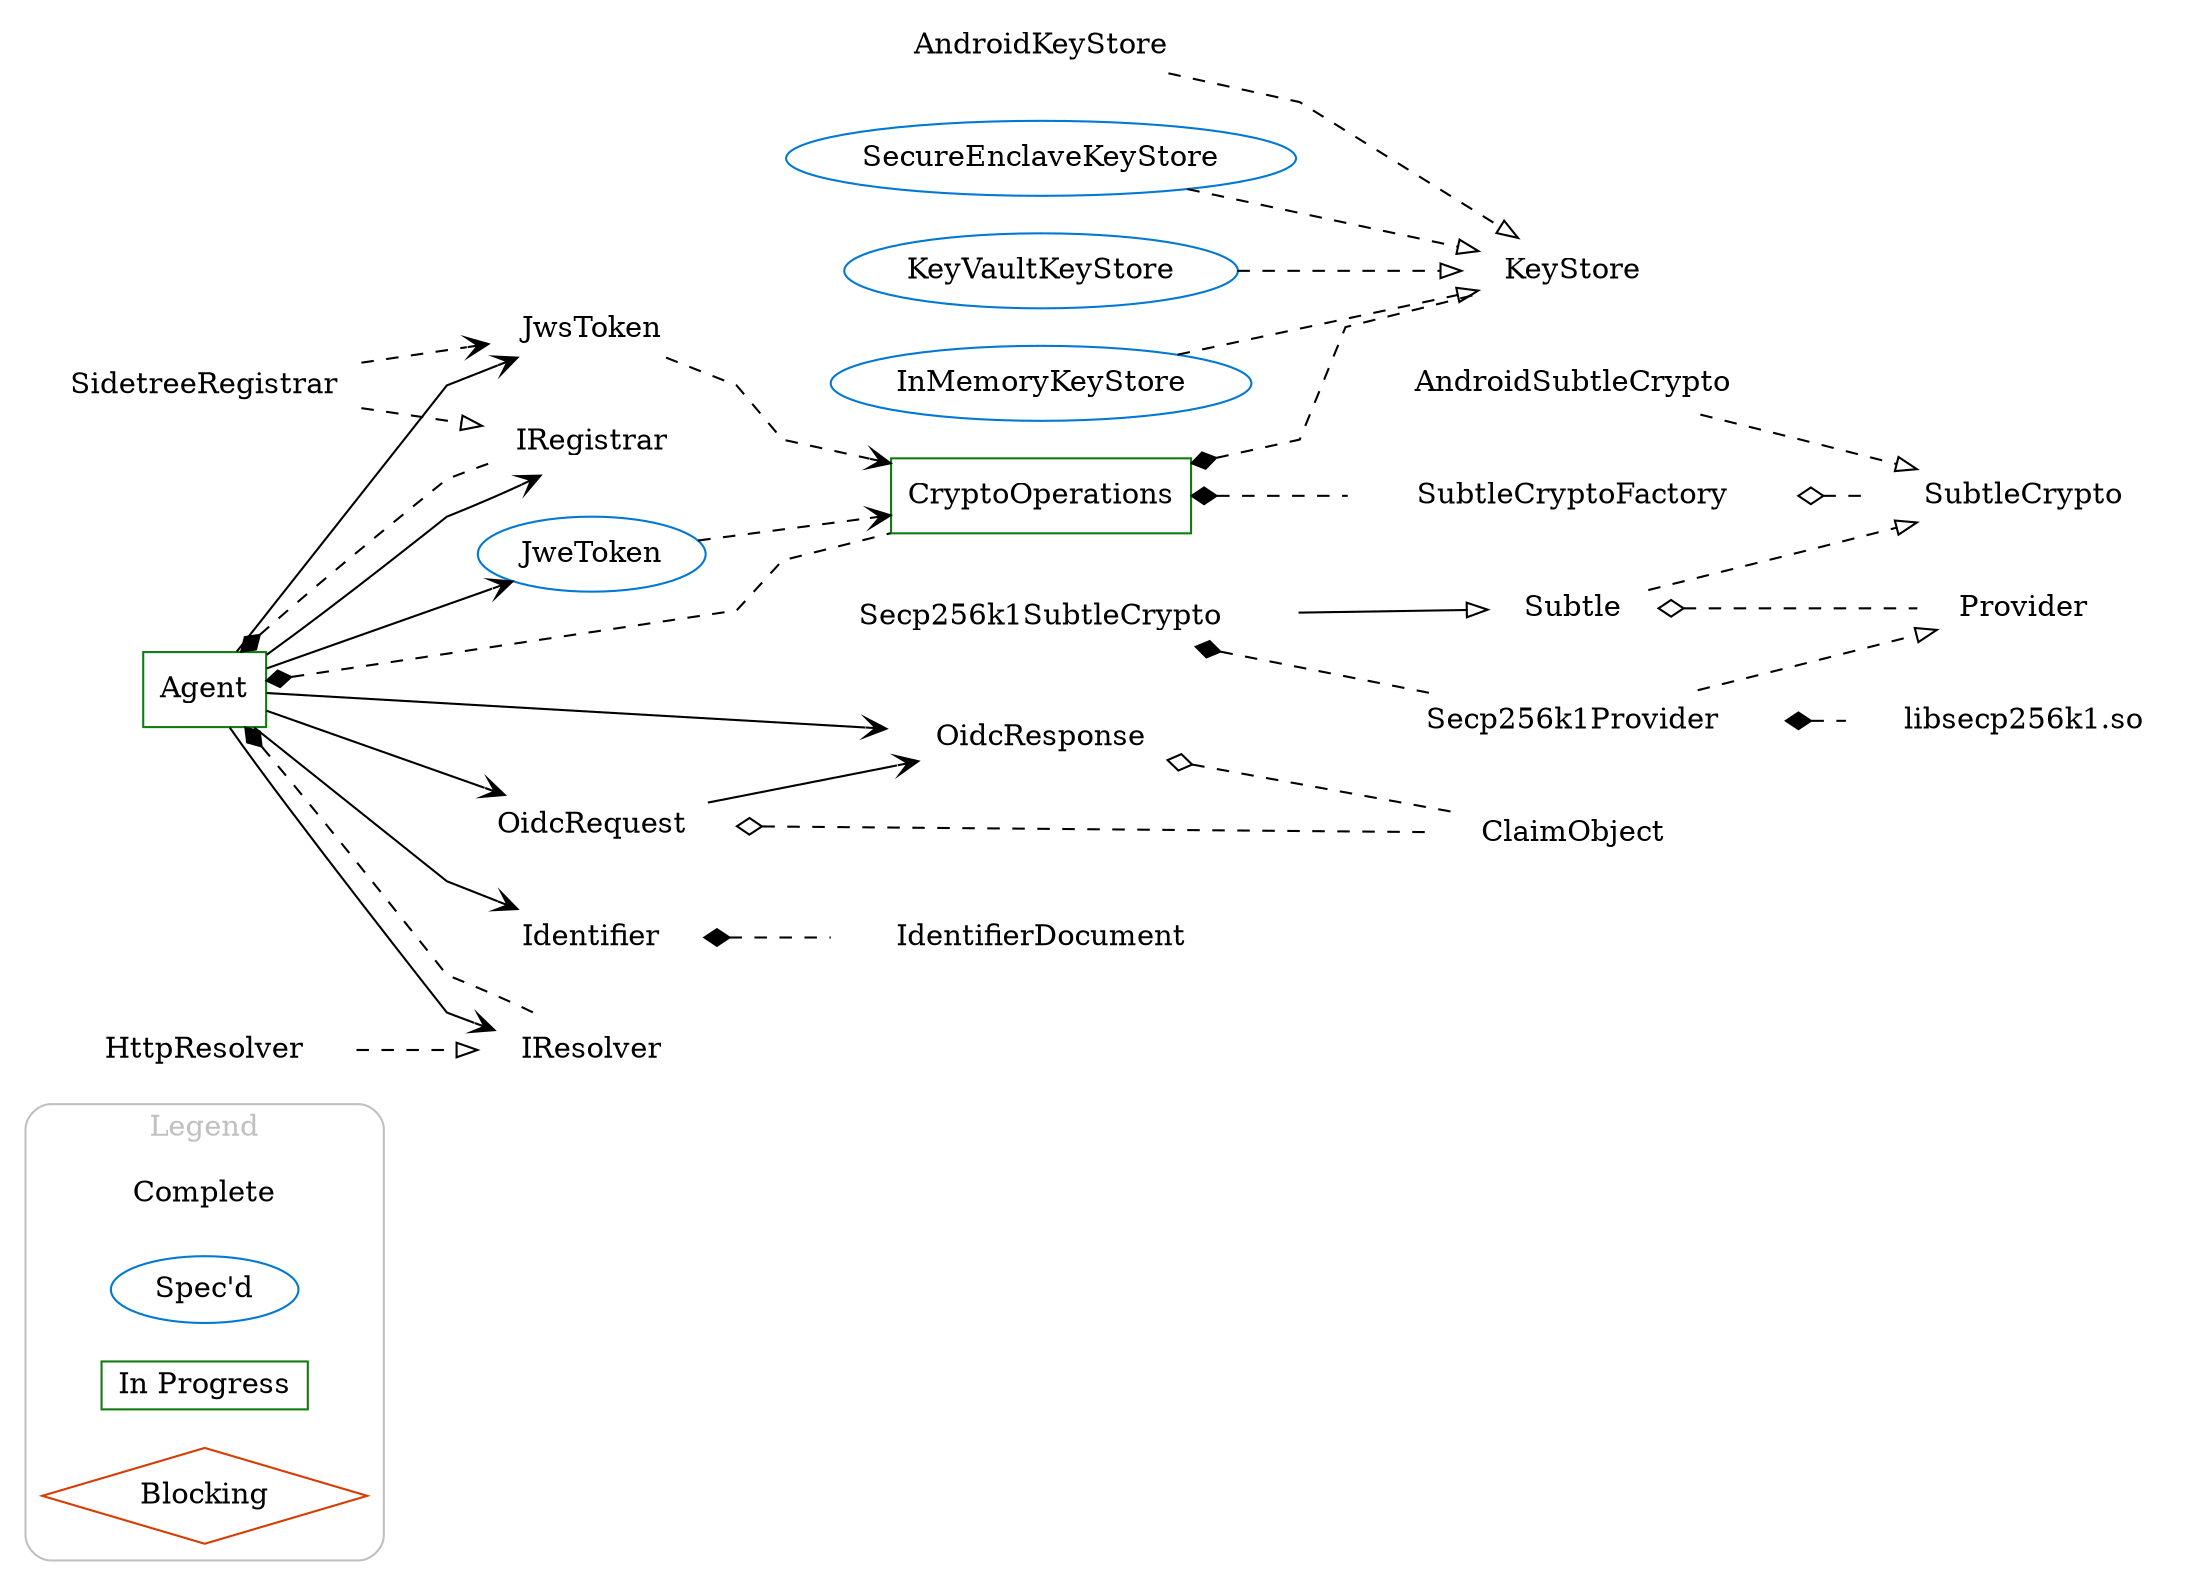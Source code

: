 
digraph architecture {
  layers="public:private"
  // label="Kotlin SDK"
  // layerselect=public
  // splines=ortho	
  splines=polyline
  rankdir=LR
  center=true
  ranksep=0
  layout=dot
  ranksep=0.3

  subgraph clusterLegend {
    ranksep=1
    label="Legend"

    forcelabels=true
    color=gray
    fontcolor="gray"
    style=rounded
    node[height=0.25, layer=all]

    complete[label="Complete", color="none", shape=none]
    speced[label="Spec'd", color="#0078d4", shape=ellipse]
    inProgress[label="In Progress", color="#107c10", shape=box]
    Blocking[label="Blocking", color="#d83b01", shape="diamond"]

  }

  // Complete
  node[color=none, layer=public]

  JwsToken

  SubtleCrypto

  Subtle
  Provider

  libsecp256k1[label="libsecp256k1.so", layer=private]

  KeyStore
  AndroidKeyStore[layer=private]

  SubtleCryptoFactory

  Secp256k1SubtleCrypto
  Secp256k1Provider
  AndroidSubtleCrypto[layer=private]

  IRegistrar
  SidetreeRegistrar
  
  Identifier
  IdentifierDocument
  
  IResolver
  HttpResolver

  OidcRequest
  OidcResponse

  ClaimObject

  // In Progress
  node[color="#107c10", shape=box, layer=public]
  
  Agent

  CryptoOperations
  
  // Specified
  node[color="#0078d4", shape=ellipse, layer=public]

  JweToken

  SecureEnclaveKeyStore[layer=private]
  KeyVaultKeyStore[layer=private]
  InMemoryKeyStore[layer=private]

  // Blocking
  node[color="#d83b01", shape="diamond", layer=public]

  // Associations
  edge[arrowhead="open"]
  Agent -> Identifier
  Agent -> IRegistrar
  Agent -> IResolver
  Agent -> JweToken
  Agent -> JwsToken
  Agent -> OidcRequest
  OidcRequest -> OidcResponse
  Agent -> OidcResponse

  // Inheritance
  edge[arrowhead="empty"]
  Secp256k1SubtleCrypto -> Subtle

  // Implementation/Realization
  edge[arrowhead="empty",style="dashed"]
  SidetreeRegistrar -> IRegistrar
  HttpResolver -> IResolver
  Secp256k1Provider -> Provider
  Subtle -> SubtleCrypto
  AndroidSubtleCrypto -> SubtleCrypto
  AndroidKeyStore -> KeyStore
  SecureEnclaveKeyStore -> KeyStore
  KeyVaultKeyStore -> KeyStore
  InMemoryKeyStore -> KeyStore

  // Dependency
  edge[arrowhead="open",style="dashed"]
  JwsToken -> CryptoOperations
  JweToken -> CryptoOperations
  SidetreeRegistrar -> JwsToken

  // Aggregations
  edge[dir="back",arrowtail="odiamond"]
  Subtle -> Provider
  SubtleCryptoFactory -> SubtleCrypto
  OidcRequest -> ClaimObject
  OidcResponse -> ClaimObject

  // Compositions
  edge[dir="back",arrowtail="diamond"]
  Agent -> IRegistrar
  Agent -> IResolver
  Agent -> CryptoOperations
  Identifier -> IdentifierDocument
  CryptoOperations -> SubtleCryptoFactory
  CryptoOperations -> KeyStore
  Secp256k1Provider -> libsecp256k1
  Secp256k1SubtleCrypto -> Secp256k1Provider
}